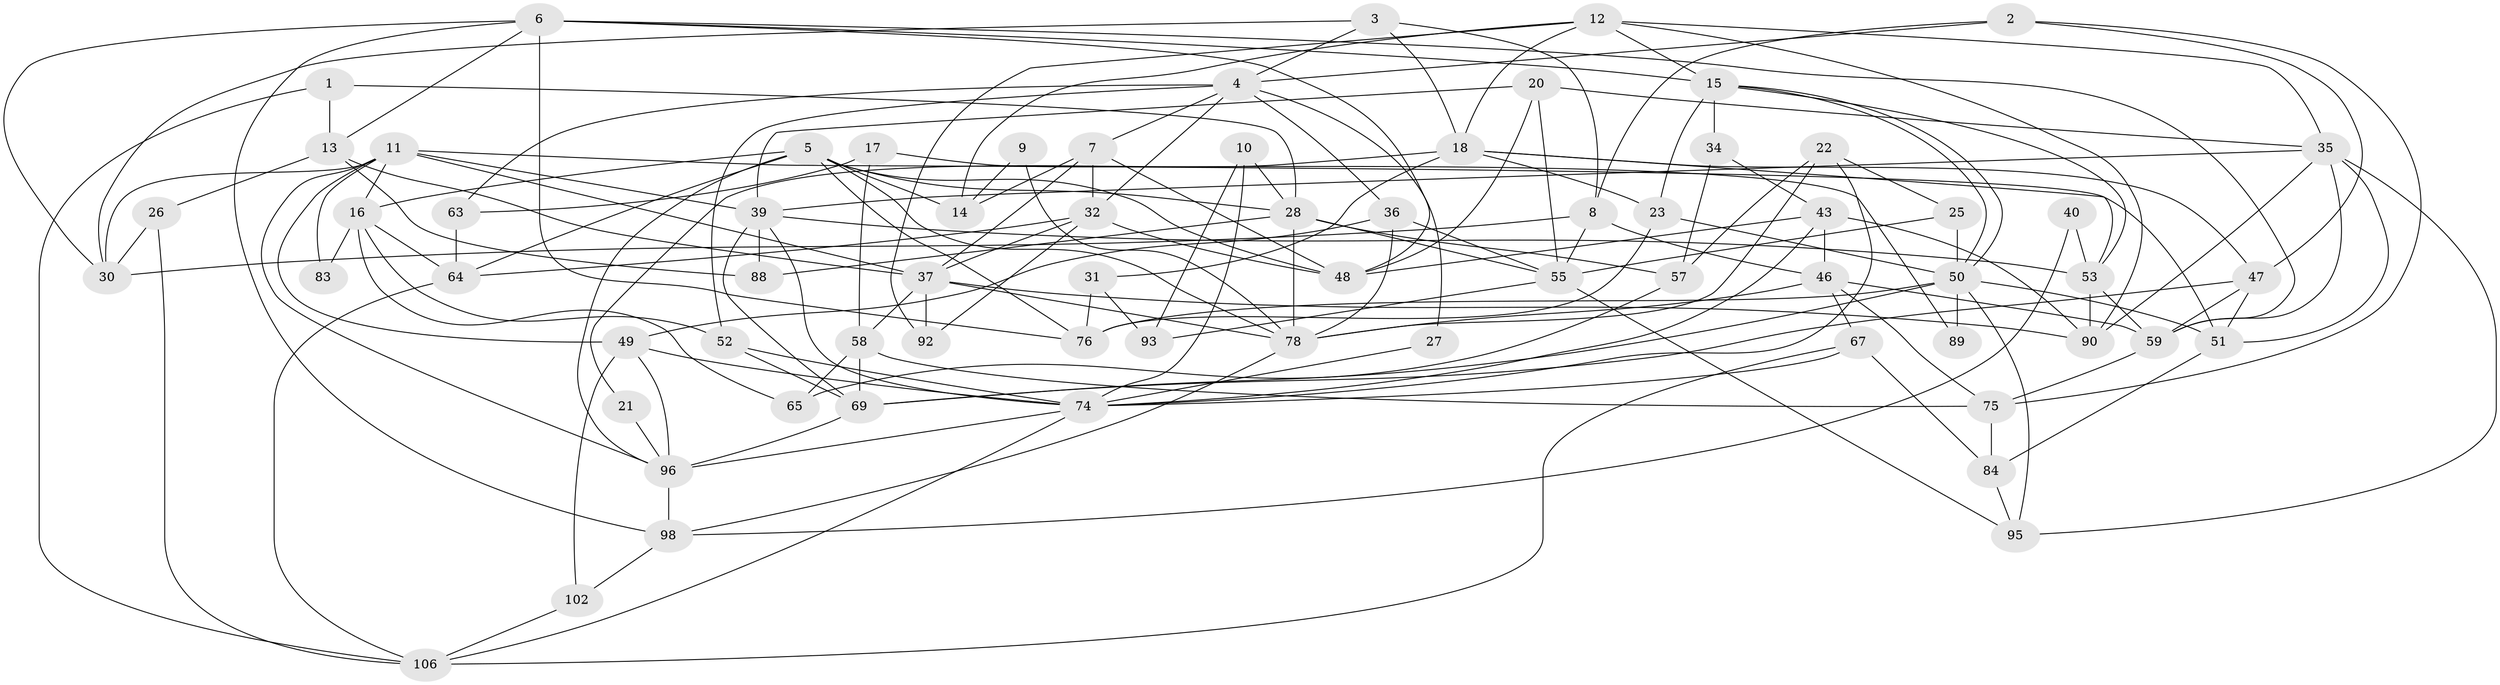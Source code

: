 // original degree distribution, {3: 0.2641509433962264, 4: 0.32075471698113206, 7: 0.03773584905660377, 2: 0.11320754716981132, 6: 0.05660377358490566, 5: 0.18867924528301888, 8: 0.018867924528301886}
// Generated by graph-tools (version 1.1) at 2025/11/02/27/25 16:11:17]
// undirected, 69 vertices, 169 edges
graph export_dot {
graph [start="1"]
  node [color=gray90,style=filled];
  1;
  2;
  3 [super="+105"];
  4 [super="+24"];
  5 [super="+42"];
  6 [super="+81"];
  7 [super="+19"];
  8 [super="+86"];
  9;
  10;
  11 [super="+41"];
  12 [super="+72"];
  13 [super="+71"];
  14 [super="+61"];
  15 [super="+56"];
  16 [super="+54"];
  17;
  18 [super="+29"];
  20;
  21;
  22;
  23 [super="+60"];
  25;
  26;
  27;
  28 [super="+33"];
  30;
  31;
  32 [super="+38"];
  34;
  35 [super="+62"];
  36 [super="+97"];
  37 [super="+45"];
  39 [super="+44"];
  40;
  43 [super="+80"];
  46 [super="+73"];
  47 [super="+77"];
  48 [super="+101"];
  49 [super="+70"];
  50 [super="+82"];
  51;
  52 [super="+91"];
  53 [super="+94"];
  55 [super="+66"];
  57;
  58 [super="+68"];
  59 [super="+87"];
  63;
  64 [super="+103"];
  65;
  67;
  69 [super="+85"];
  74 [super="+79"];
  75 [super="+99"];
  76;
  78;
  83;
  84;
  88;
  89;
  90;
  92;
  93;
  95;
  96 [super="+100"];
  98 [super="+104"];
  102;
  106;
  1 -- 106;
  1 -- 28;
  1 -- 13;
  2 -- 75;
  2 -- 47;
  2 -- 4;
  2 -- 8;
  3 -- 18;
  3 -- 8;
  3 -- 4;
  3 -- 30;
  4 -- 63;
  4 -- 32;
  4 -- 7;
  4 -- 27;
  4 -- 52;
  4 -- 36;
  5 -- 78;
  5 -- 16;
  5 -- 48;
  5 -- 64;
  5 -- 96;
  5 -- 14 [weight=2];
  5 -- 28;
  5 -- 76;
  6 -- 59;
  6 -- 98;
  6 -- 76;
  6 -- 30;
  6 -- 15;
  6 -- 13;
  6 -- 48;
  7 -- 32;
  7 -- 37;
  7 -- 14;
  7 -- 48;
  8 -- 30;
  8 -- 46;
  8 -- 55;
  9 -- 78;
  9 -- 14;
  10 -- 74;
  10 -- 93;
  10 -- 28;
  11 -- 51;
  11 -- 30;
  11 -- 49;
  11 -- 96;
  11 -- 83;
  11 -- 16;
  11 -- 37;
  11 -- 39;
  12 -- 18;
  12 -- 90;
  12 -- 92;
  12 -- 14;
  12 -- 15;
  12 -- 35;
  13 -- 37;
  13 -- 88;
  13 -- 26;
  15 -- 50;
  15 -- 50;
  15 -- 34;
  15 -- 53;
  15 -- 23;
  16 -- 83;
  16 -- 65;
  16 -- 52;
  16 -- 64;
  17 -- 63;
  17 -- 89;
  17 -- 58;
  18 -- 23;
  18 -- 47;
  18 -- 53;
  18 -- 21;
  18 -- 31;
  20 -- 48;
  20 -- 35;
  20 -- 39;
  20 -- 55;
  21 -- 96;
  22 -- 25;
  22 -- 74;
  22 -- 57;
  22 -- 78;
  23 -- 50;
  23 -- 76;
  25 -- 55;
  25 -- 50 [weight=2];
  26 -- 30;
  26 -- 106;
  27 -- 74;
  28 -- 88;
  28 -- 55;
  28 -- 57;
  28 -- 78;
  31 -- 93;
  31 -- 76;
  32 -- 37;
  32 -- 92;
  32 -- 64 [weight=2];
  32 -- 48;
  34 -- 57;
  34 -- 43;
  35 -- 95;
  35 -- 51;
  35 -- 39;
  35 -- 59;
  35 -- 90;
  36 -- 49;
  36 -- 78;
  36 -- 55;
  37 -- 58;
  37 -- 90;
  37 -- 92;
  37 -- 78;
  39 -- 88;
  39 -- 74;
  39 -- 53;
  39 -- 69;
  40 -- 98;
  40 -- 53;
  43 -- 48;
  43 -- 90;
  43 -- 74;
  43 -- 46;
  46 -- 59;
  46 -- 75;
  46 -- 78;
  46 -- 67;
  47 -- 69;
  47 -- 59;
  47 -- 51;
  49 -- 102;
  49 -- 96;
  49 -- 74;
  50 -- 76;
  50 -- 51;
  50 -- 89;
  50 -- 95;
  50 -- 69;
  51 -- 84;
  52 -- 69;
  52 -- 74;
  53 -- 90;
  53 -- 59;
  55 -- 93;
  55 -- 95;
  57 -- 65;
  58 -- 65;
  58 -- 75;
  58 -- 69 [weight=2];
  59 -- 75;
  63 -- 64;
  64 -- 106;
  67 -- 106;
  67 -- 74;
  67 -- 84;
  69 -- 96;
  74 -- 106;
  74 -- 96;
  75 -- 84;
  78 -- 98;
  84 -- 95;
  96 -- 98;
  98 -- 102;
  102 -- 106;
}
